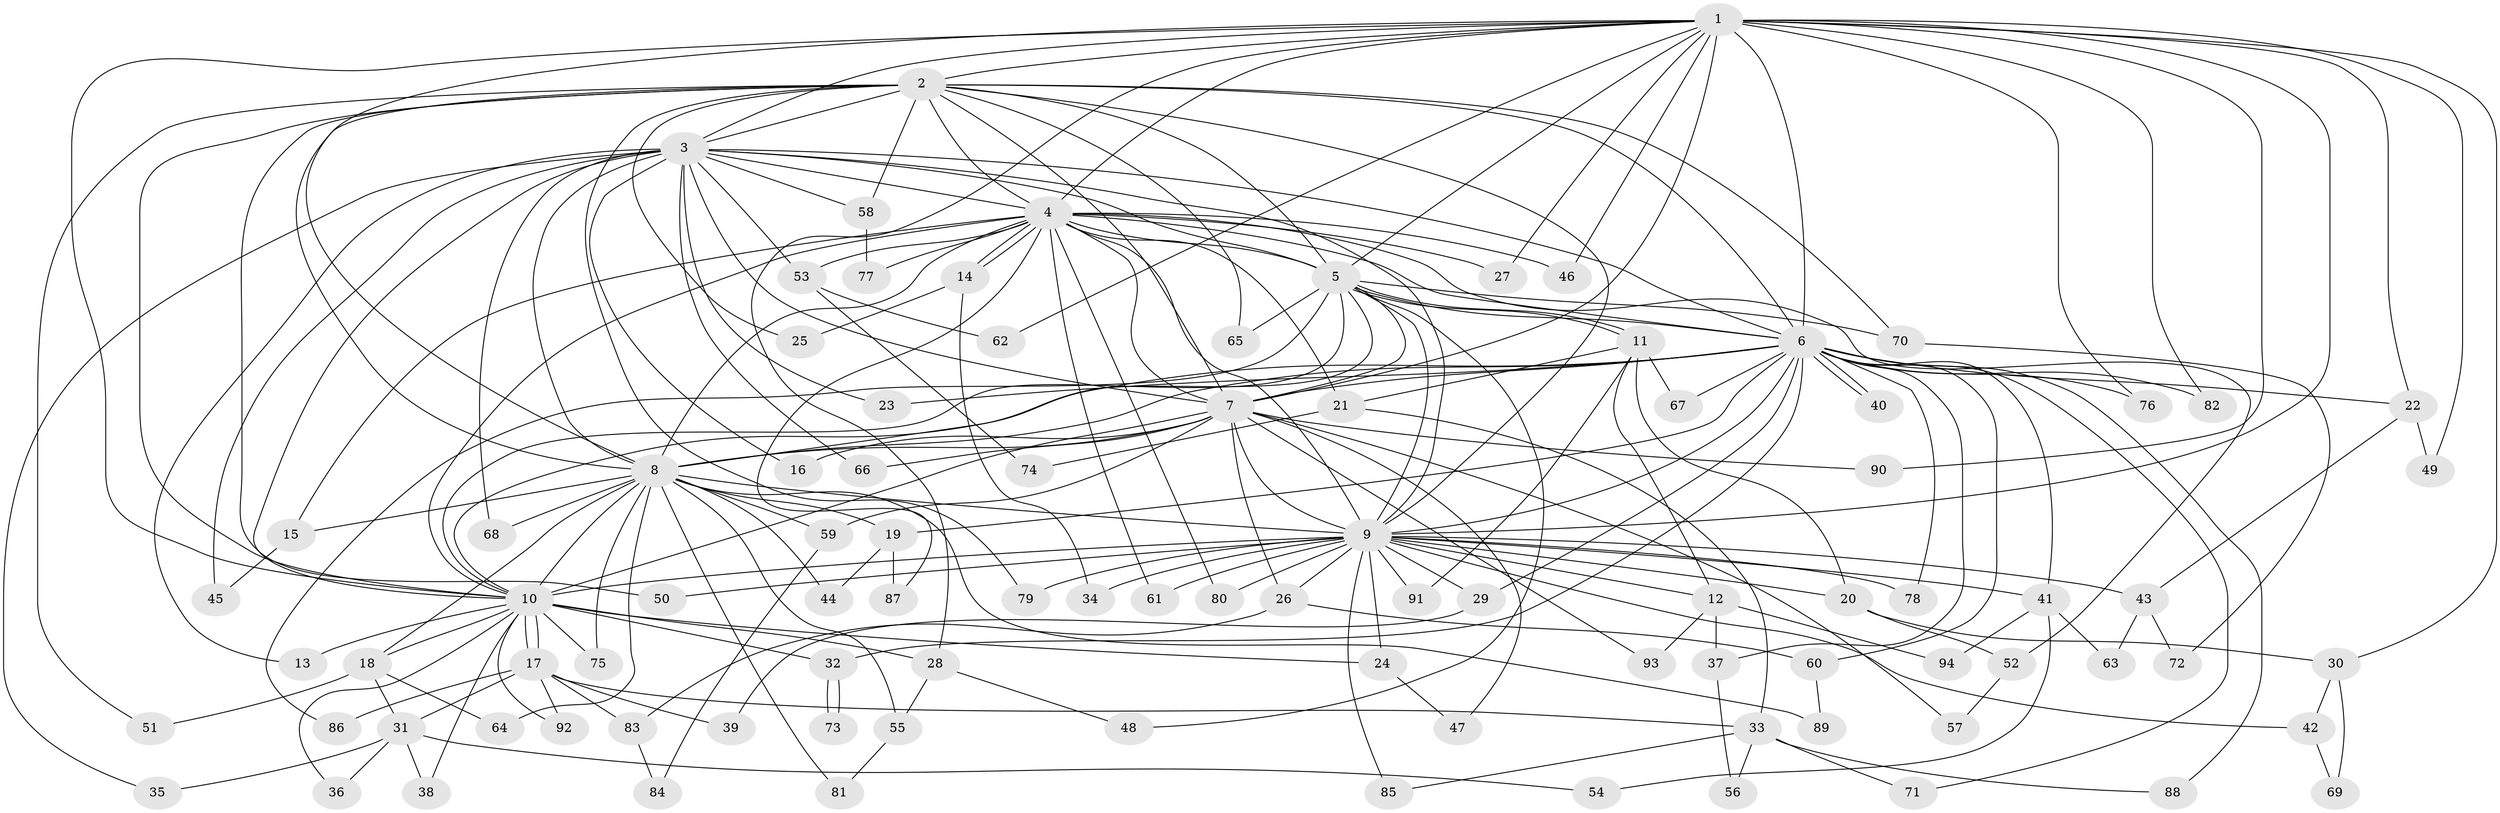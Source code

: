 // coarse degree distribution, {17: 0.029850746268656716, 14: 0.029850746268656716, 21: 0.014925373134328358, 22: 0.014925373134328358, 16: 0.029850746268656716, 26: 0.014925373134328358, 19: 0.014925373134328358, 10: 0.014925373134328358, 2: 0.5074626865671642, 4: 0.1044776119402985, 3: 0.16417910447761194, 11: 0.014925373134328358, 5: 0.014925373134328358, 6: 0.014925373134328358, 1: 0.014925373134328358}
// Generated by graph-tools (version 1.1) at 2025/51/02/27/25 19:51:49]
// undirected, 94 vertices, 213 edges
graph export_dot {
graph [start="1"]
  node [color=gray90,style=filled];
  1;
  2;
  3;
  4;
  5;
  6;
  7;
  8;
  9;
  10;
  11;
  12;
  13;
  14;
  15;
  16;
  17;
  18;
  19;
  20;
  21;
  22;
  23;
  24;
  25;
  26;
  27;
  28;
  29;
  30;
  31;
  32;
  33;
  34;
  35;
  36;
  37;
  38;
  39;
  40;
  41;
  42;
  43;
  44;
  45;
  46;
  47;
  48;
  49;
  50;
  51;
  52;
  53;
  54;
  55;
  56;
  57;
  58;
  59;
  60;
  61;
  62;
  63;
  64;
  65;
  66;
  67;
  68;
  69;
  70;
  71;
  72;
  73;
  74;
  75;
  76;
  77;
  78;
  79;
  80;
  81;
  82;
  83;
  84;
  85;
  86;
  87;
  88;
  89;
  90;
  91;
  92;
  93;
  94;
  1 -- 2;
  1 -- 3;
  1 -- 4;
  1 -- 5;
  1 -- 6;
  1 -- 7;
  1 -- 8;
  1 -- 9;
  1 -- 10;
  1 -- 22;
  1 -- 27;
  1 -- 28;
  1 -- 30;
  1 -- 46;
  1 -- 49;
  1 -- 62;
  1 -- 76;
  1 -- 82;
  1 -- 90;
  2 -- 3;
  2 -- 4;
  2 -- 5;
  2 -- 6;
  2 -- 7;
  2 -- 8;
  2 -- 9;
  2 -- 10;
  2 -- 25;
  2 -- 50;
  2 -- 51;
  2 -- 58;
  2 -- 65;
  2 -- 70;
  2 -- 79;
  3 -- 4;
  3 -- 5;
  3 -- 6;
  3 -- 7;
  3 -- 8;
  3 -- 9;
  3 -- 10;
  3 -- 13;
  3 -- 16;
  3 -- 23;
  3 -- 35;
  3 -- 45;
  3 -- 53;
  3 -- 58;
  3 -- 66;
  3 -- 68;
  4 -- 5;
  4 -- 6;
  4 -- 7;
  4 -- 8;
  4 -- 9;
  4 -- 10;
  4 -- 14;
  4 -- 14;
  4 -- 15;
  4 -- 21;
  4 -- 27;
  4 -- 46;
  4 -- 52;
  4 -- 53;
  4 -- 61;
  4 -- 77;
  4 -- 80;
  4 -- 87;
  5 -- 6;
  5 -- 7;
  5 -- 8;
  5 -- 9;
  5 -- 10;
  5 -- 11;
  5 -- 11;
  5 -- 48;
  5 -- 65;
  5 -- 70;
  5 -- 86;
  6 -- 7;
  6 -- 8;
  6 -- 9;
  6 -- 10;
  6 -- 19;
  6 -- 22;
  6 -- 23;
  6 -- 29;
  6 -- 32;
  6 -- 37;
  6 -- 40;
  6 -- 40;
  6 -- 41;
  6 -- 60;
  6 -- 67;
  6 -- 71;
  6 -- 76;
  6 -- 78;
  6 -- 82;
  6 -- 88;
  7 -- 8;
  7 -- 9;
  7 -- 10;
  7 -- 16;
  7 -- 26;
  7 -- 47;
  7 -- 57;
  7 -- 59;
  7 -- 66;
  7 -- 90;
  7 -- 93;
  8 -- 9;
  8 -- 10;
  8 -- 15;
  8 -- 18;
  8 -- 19;
  8 -- 44;
  8 -- 55;
  8 -- 59;
  8 -- 64;
  8 -- 68;
  8 -- 75;
  8 -- 81;
  8 -- 89;
  9 -- 10;
  9 -- 12;
  9 -- 20;
  9 -- 24;
  9 -- 26;
  9 -- 29;
  9 -- 34;
  9 -- 41;
  9 -- 42;
  9 -- 43;
  9 -- 50;
  9 -- 61;
  9 -- 78;
  9 -- 79;
  9 -- 80;
  9 -- 85;
  9 -- 91;
  10 -- 13;
  10 -- 17;
  10 -- 17;
  10 -- 18;
  10 -- 24;
  10 -- 28;
  10 -- 32;
  10 -- 36;
  10 -- 38;
  10 -- 75;
  10 -- 92;
  11 -- 12;
  11 -- 20;
  11 -- 21;
  11 -- 67;
  11 -- 91;
  12 -- 37;
  12 -- 93;
  12 -- 94;
  14 -- 25;
  14 -- 34;
  15 -- 45;
  17 -- 31;
  17 -- 33;
  17 -- 39;
  17 -- 83;
  17 -- 86;
  17 -- 92;
  18 -- 31;
  18 -- 51;
  18 -- 64;
  19 -- 44;
  19 -- 87;
  20 -- 30;
  20 -- 52;
  21 -- 33;
  21 -- 74;
  22 -- 43;
  22 -- 49;
  24 -- 47;
  26 -- 60;
  26 -- 83;
  28 -- 48;
  28 -- 55;
  29 -- 39;
  30 -- 42;
  30 -- 69;
  31 -- 35;
  31 -- 36;
  31 -- 38;
  31 -- 54;
  32 -- 73;
  32 -- 73;
  33 -- 56;
  33 -- 71;
  33 -- 85;
  33 -- 88;
  37 -- 56;
  41 -- 54;
  41 -- 63;
  41 -- 94;
  42 -- 69;
  43 -- 63;
  43 -- 72;
  52 -- 57;
  53 -- 62;
  53 -- 74;
  55 -- 81;
  58 -- 77;
  59 -- 84;
  60 -- 89;
  70 -- 72;
  83 -- 84;
}
